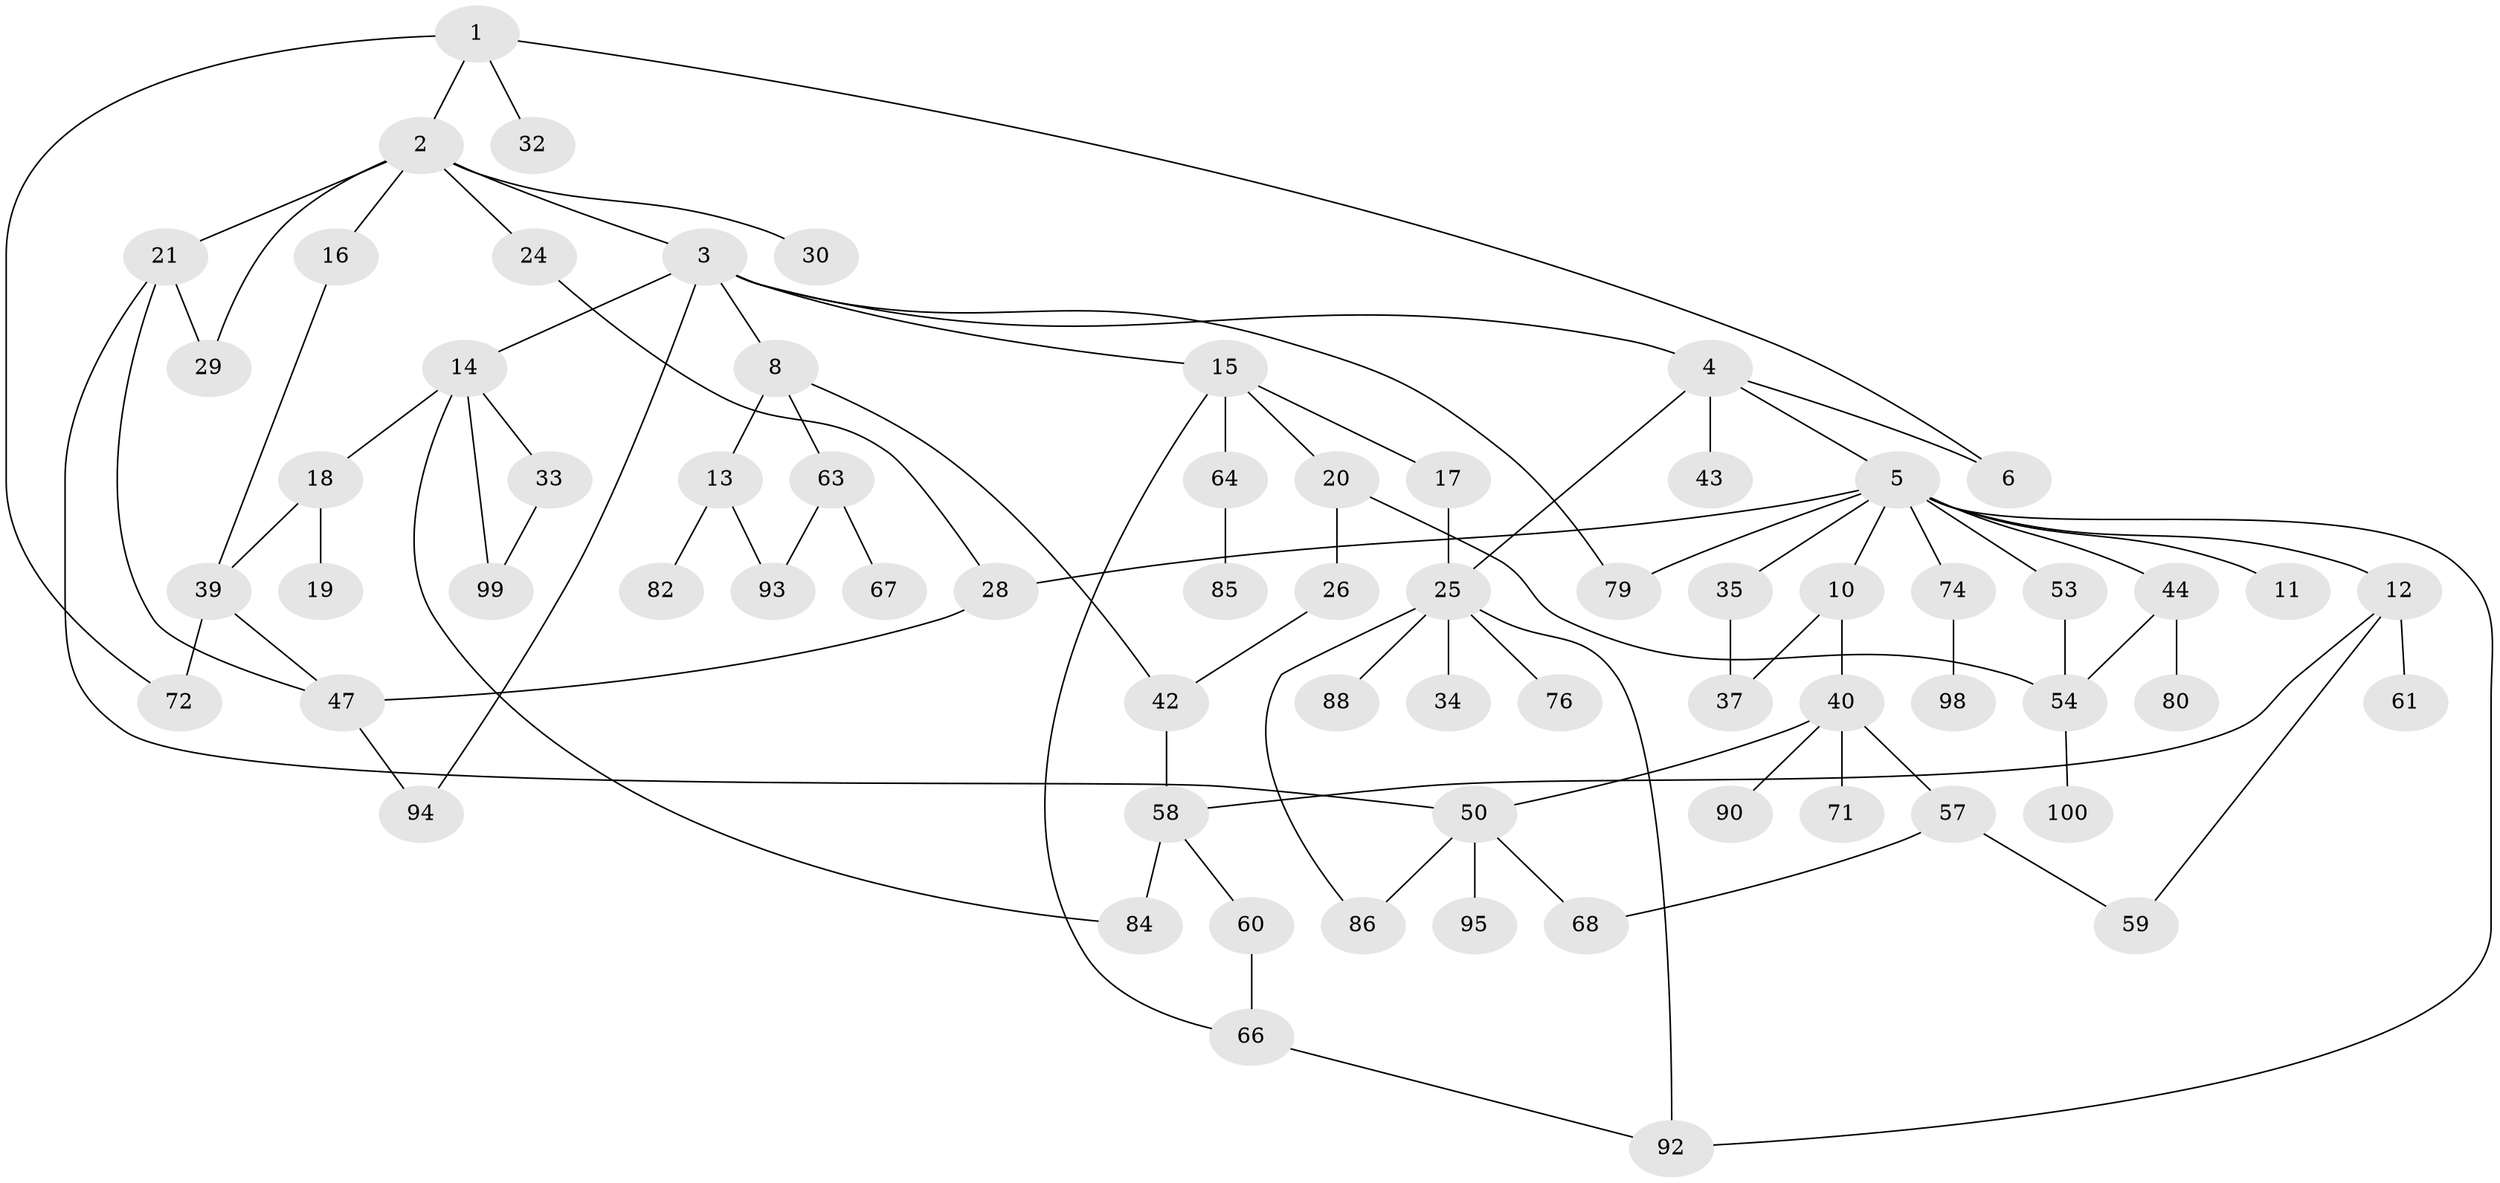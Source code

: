 // original degree distribution, {4: 0.08, 7: 0.02, 6: 0.03, 5: 0.05, 8: 0.01, 2: 0.44, 3: 0.14, 1: 0.23}
// Generated by graph-tools (version 1.1) at 2025/38/02/21/25 10:38:51]
// undirected, 68 vertices, 92 edges
graph export_dot {
graph [start="1"]
  node [color=gray90,style=filled];
  1 [super="+81"];
  2 [super="+7"];
  3 [super="+49"];
  4;
  5 [super="+9"];
  6 [super="+27"];
  8 [super="+48"];
  10;
  11;
  12 [super="+45"];
  13 [super="+70"];
  14 [super="+22"];
  15 [super="+36"];
  16 [super="+52"];
  17 [super="+23"];
  18 [super="+83"];
  19;
  20 [super="+51"];
  21 [super="+87"];
  24;
  25 [super="+38"];
  26 [super="+56"];
  28 [super="+31"];
  29;
  30;
  32;
  33;
  34 [super="+55"];
  35;
  37 [super="+96"];
  39 [super="+46"];
  40 [super="+41"];
  42 [super="+62"];
  43;
  44 [super="+65"];
  47 [super="+75"];
  50 [super="+69"];
  53;
  54 [super="+77"];
  57 [super="+73"];
  58 [super="+89"];
  59;
  60;
  61;
  63 [super="+91"];
  64;
  66;
  67;
  68;
  71;
  72 [super="+78"];
  74;
  76;
  79 [super="+97"];
  80;
  82;
  84;
  85;
  86;
  88;
  90;
  92;
  93;
  94;
  95;
  98;
  99;
  100;
  1 -- 2;
  1 -- 6;
  1 -- 32;
  1 -- 72;
  2 -- 3;
  2 -- 16;
  2 -- 21;
  2 -- 24;
  2 -- 30;
  2 -- 29;
  3 -- 4;
  3 -- 8;
  3 -- 14;
  3 -- 15;
  3 -- 94;
  3 -- 79;
  4 -- 5;
  4 -- 43;
  4 -- 25;
  4 -- 6;
  5 -- 35;
  5 -- 53;
  5 -- 74;
  5 -- 92;
  5 -- 10;
  5 -- 11;
  5 -- 12 [weight=2];
  5 -- 44;
  5 -- 79;
  5 -- 28;
  8 -- 13;
  8 -- 42;
  8 -- 63;
  10 -- 37;
  10 -- 40;
  12 -- 58;
  12 -- 59;
  12 -- 61;
  13 -- 93;
  13 -- 82;
  14 -- 18;
  14 -- 33;
  14 -- 84;
  14 -- 99;
  15 -- 17;
  15 -- 20;
  15 -- 64;
  15 -- 66;
  16 -- 39;
  17 -- 25;
  18 -- 19;
  18 -- 39;
  20 -- 26;
  20 -- 54;
  21 -- 29;
  21 -- 50;
  21 -- 47;
  24 -- 28;
  25 -- 34;
  25 -- 76;
  25 -- 88;
  25 -- 86;
  25 -- 92;
  26 -- 42;
  28 -- 47;
  33 -- 99;
  35 -- 37;
  39 -- 47;
  39 -- 72;
  40 -- 50;
  40 -- 71;
  40 -- 90;
  40 -- 57;
  42 -- 58;
  44 -- 80;
  44 -- 54;
  47 -- 94;
  50 -- 86;
  50 -- 95;
  50 -- 68;
  53 -- 54;
  54 -- 100;
  57 -- 68;
  57 -- 59;
  58 -- 60;
  58 -- 84;
  60 -- 66;
  63 -- 67;
  63 -- 93;
  64 -- 85;
  66 -- 92;
  74 -- 98;
}

